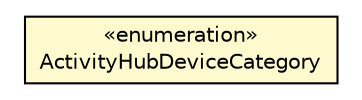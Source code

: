 #!/usr/local/bin/dot
#
# Class diagram 
# Generated by UMLGraph version R5_6-24-gf6e263 (http://www.umlgraph.org/)
#

digraph G {
	edge [fontname="Helvetica",fontsize=10,labelfontname="Helvetica",labelfontsize=10];
	node [fontname="Helvetica",fontsize=10,shape=plaintext];
	nodesep=0.25;
	ranksep=0.5;
	// org.universAAL.lddi.lib.activityhub.devicecategory.ActivityHubDeviceCategoryUtil.ActivityHubDeviceCategory
	c1948671 [label=<<table title="org.universAAL.lddi.lib.activityhub.devicecategory.ActivityHubDeviceCategoryUtil.ActivityHubDeviceCategory" border="0" cellborder="1" cellspacing="0" cellpadding="2" port="p" bgcolor="lemonChiffon" href="./ActivityHubDeviceCategoryUtil.ActivityHubDeviceCategory.html">
		<tr><td><table border="0" cellspacing="0" cellpadding="1">
<tr><td align="center" balign="center"> &#171;enumeration&#187; </td></tr>
<tr><td align="center" balign="center"> ActivityHubDeviceCategory </td></tr>
		</table></td></tr>
		</table>>, URL="./ActivityHubDeviceCategoryUtil.ActivityHubDeviceCategory.html", fontname="Helvetica", fontcolor="black", fontsize=10.0];
}

